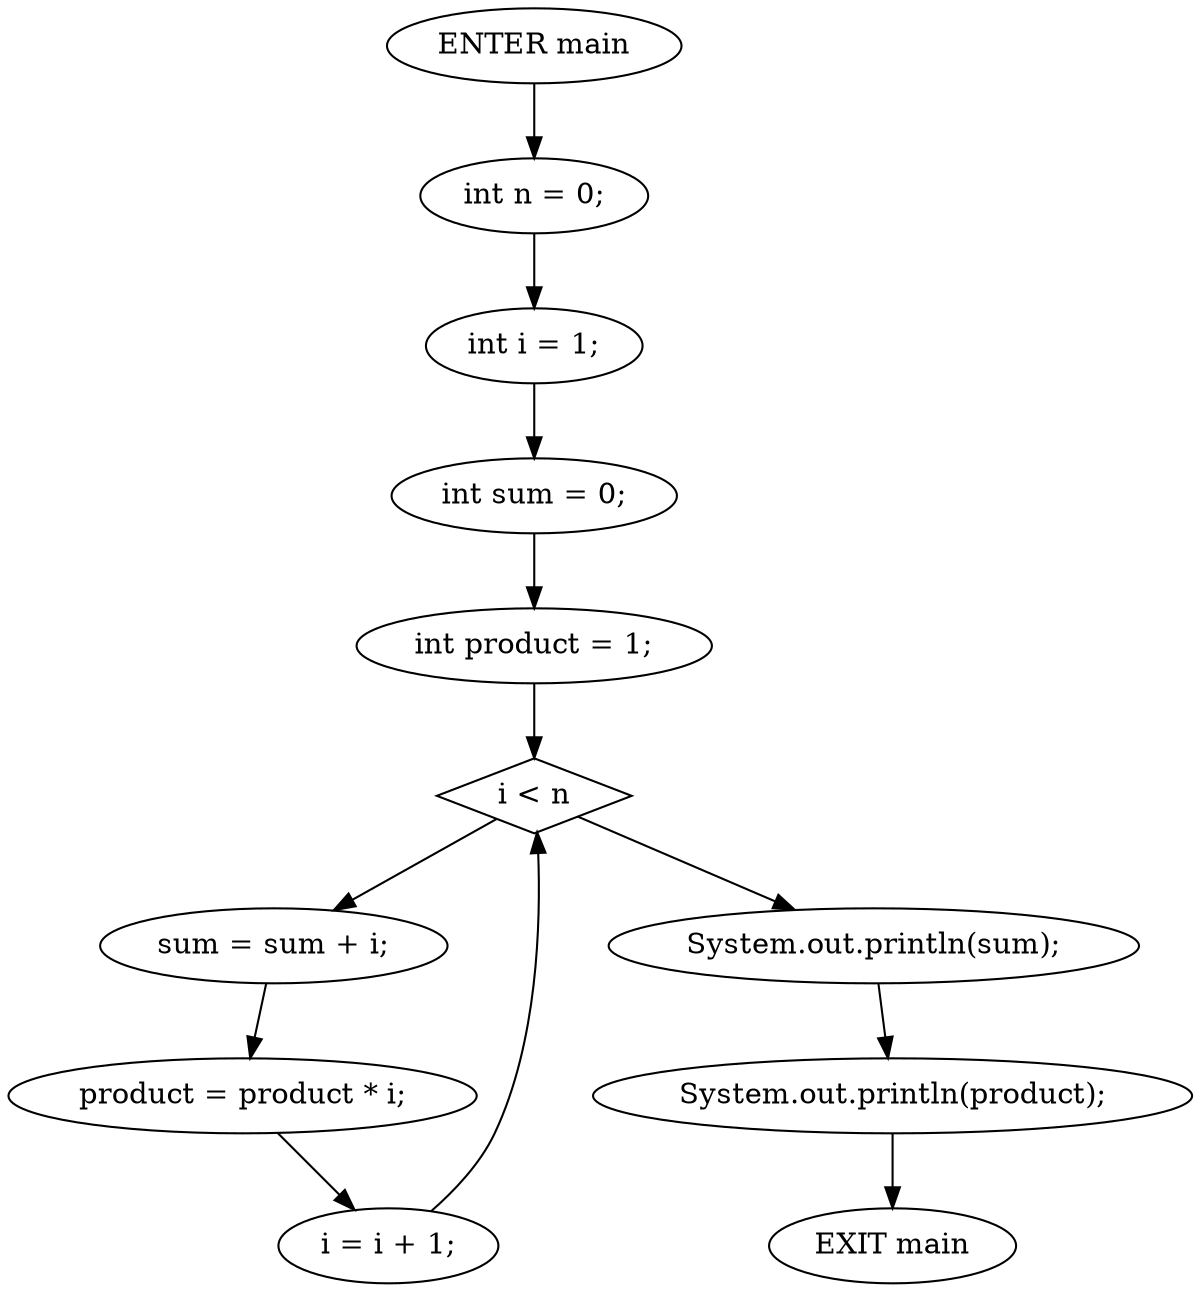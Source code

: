 digraph G {
  0 [ label="ENTER main" ];
  1 [ label="EXIT main" ];
  2 [ label="int n = 0;" ];
  3 [ label="int i = 1;" ];
  4 [ label="int sum = 0;" ];
  5 [ label="int product = 1;" ];
  6 [ shape="diamond" label="i < n" ];
  7 [ label="sum = sum + i;" ];
  8 [ label="product = product * i;" ];
  9 [ label="i = i + 1;" ];
  10 [ label="System.out.println(sum);" ];
  11 [ label="System.out.println(product);" ];
  0 -> 2;
  2 -> 3;
  3 -> 4;
  4 -> 5;
  5 -> 6;
  6 -> 7;
  7 -> 8;
  8 -> 9;
  9 -> 6;
  6 -> 10;
  10 -> 11;
  11 -> 1;
}
